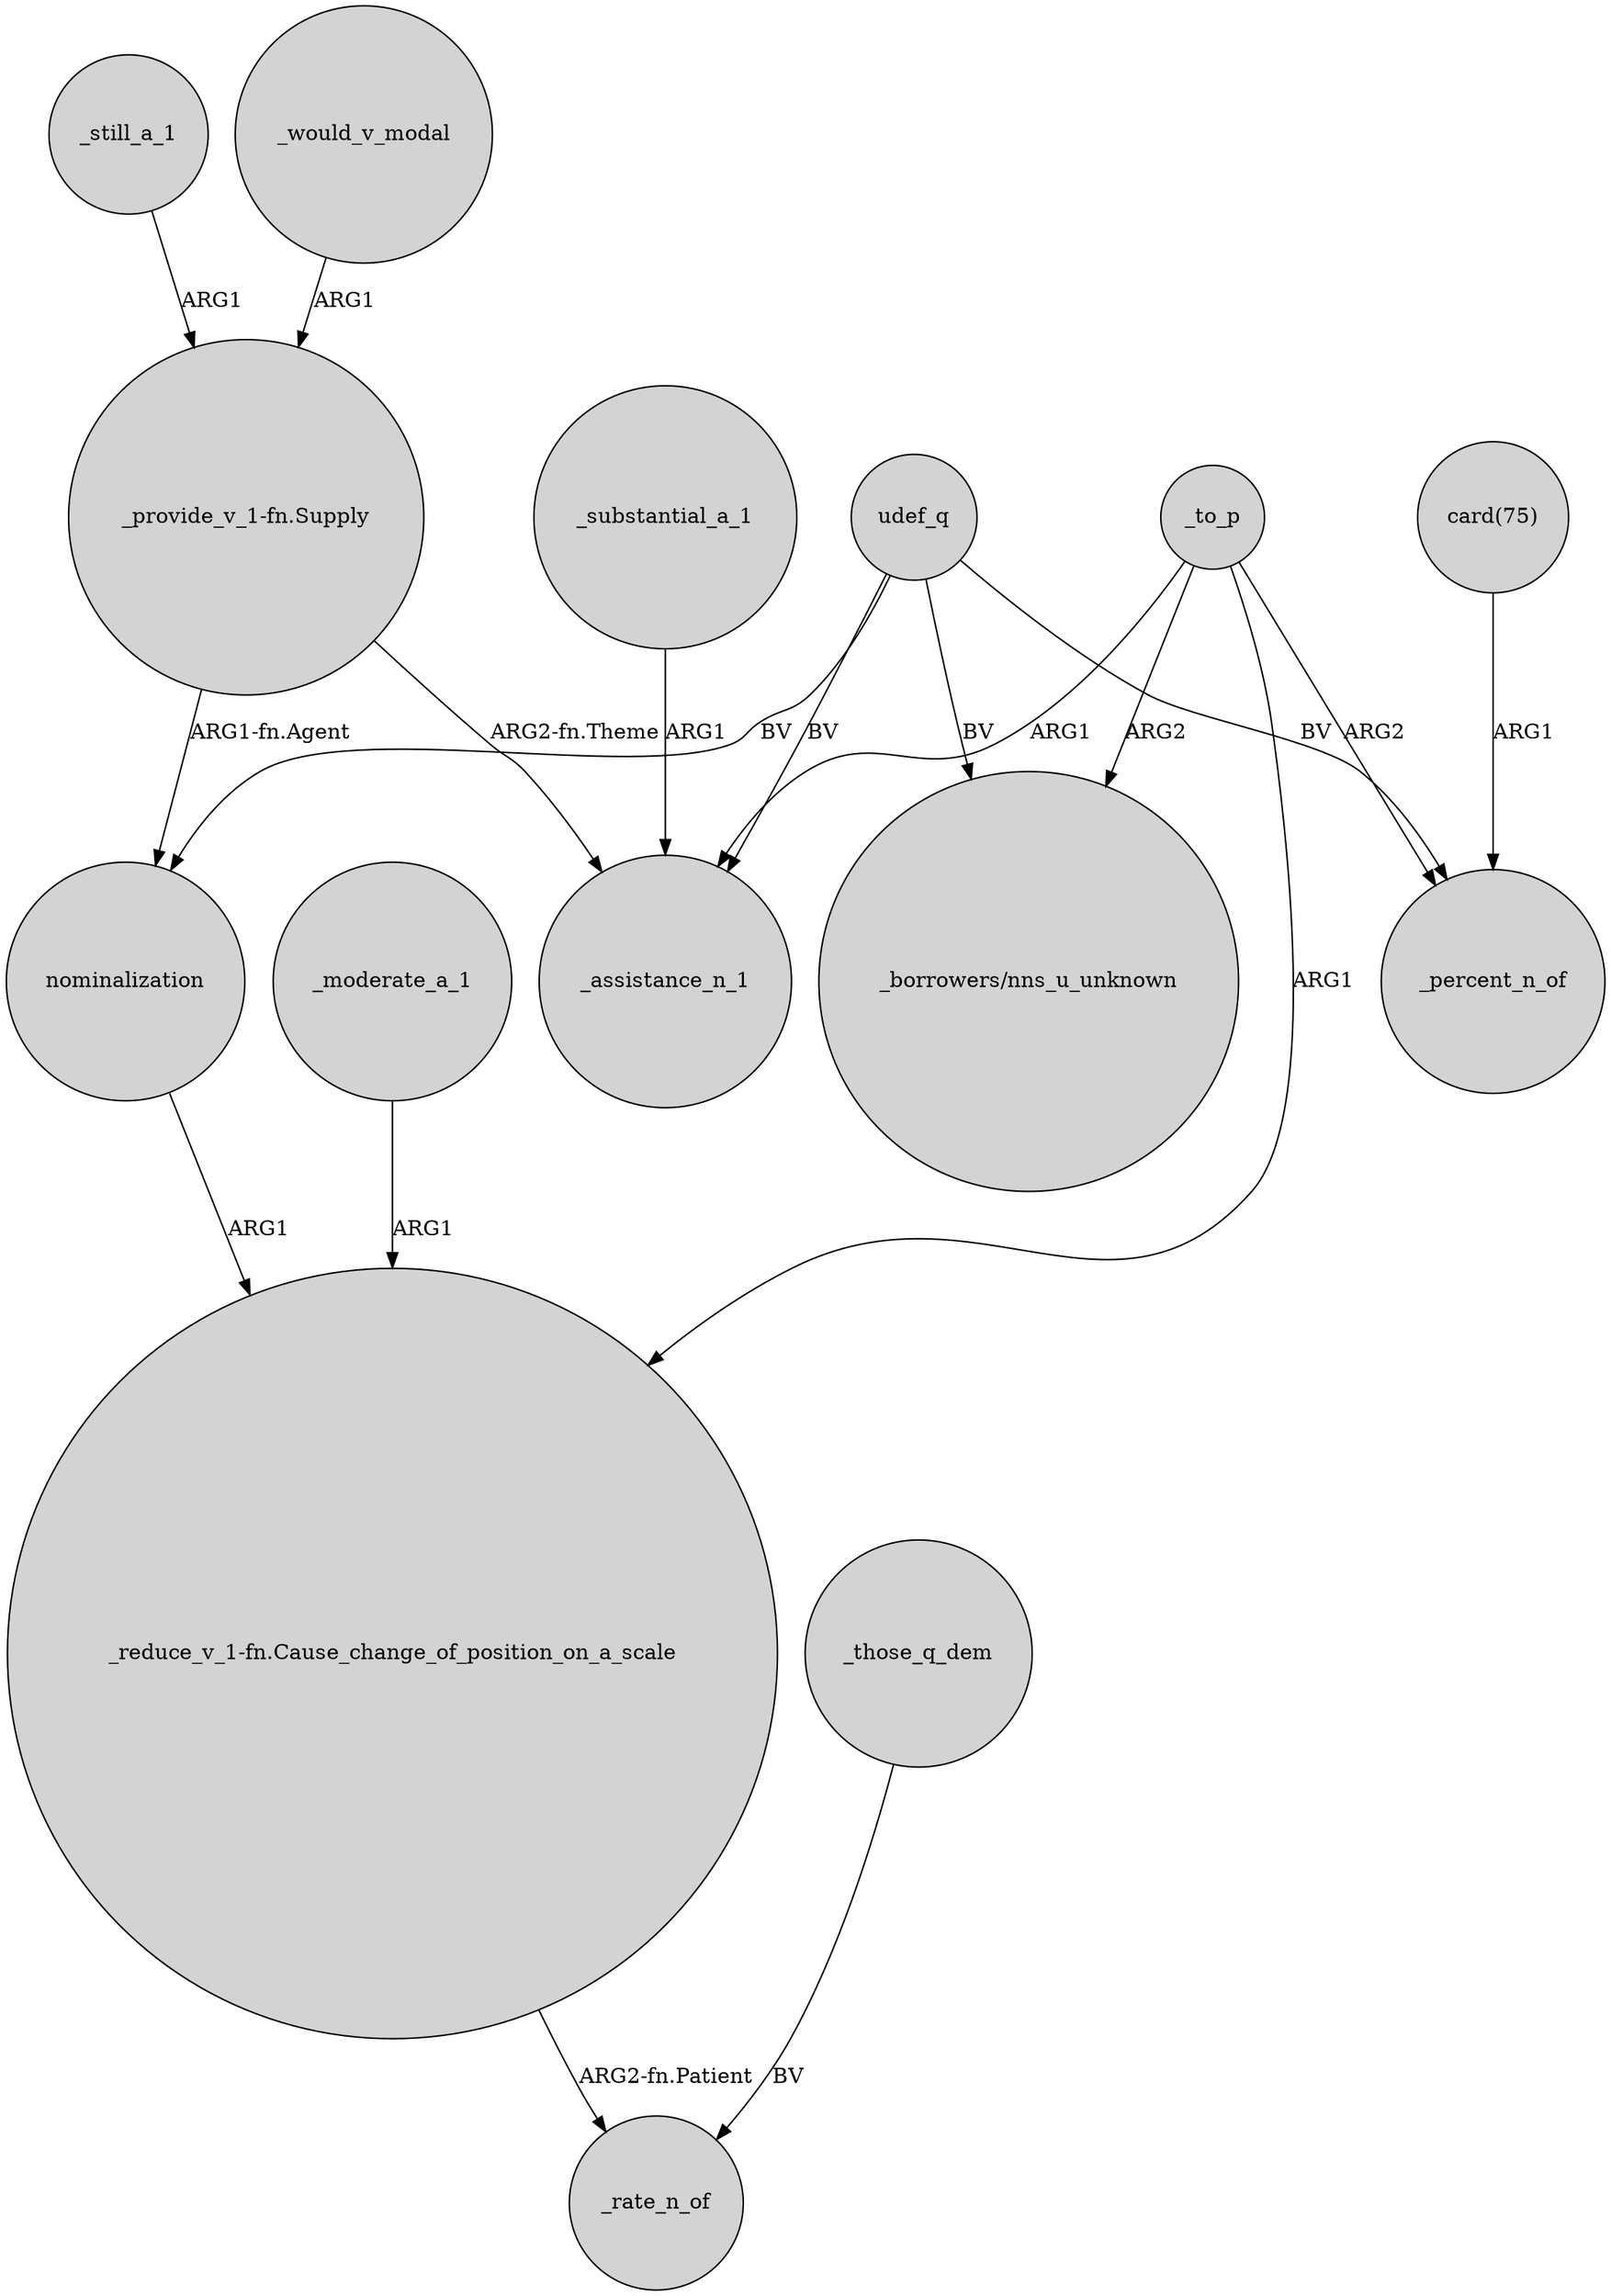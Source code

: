 digraph {
	node [shape=circle style=filled]
	udef_q -> _assistance_n_1 [label=BV]
	_substantial_a_1 -> _assistance_n_1 [label=ARG1]
	udef_q -> "_borrowers/nns_u_unknown" [label=BV]
	"_reduce_v_1-fn.Cause_change_of_position_on_a_scale" -> _rate_n_of [label="ARG2-fn.Patient"]
	_moderate_a_1 -> "_reduce_v_1-fn.Cause_change_of_position_on_a_scale" [label=ARG1]
	nominalization -> "_reduce_v_1-fn.Cause_change_of_position_on_a_scale" [label=ARG1]
	udef_q -> _percent_n_of [label=BV]
	_those_q_dem -> _rate_n_of [label=BV]
	"_provide_v_1-fn.Supply" -> _assistance_n_1 [label="ARG2-fn.Theme"]
	_to_p -> "_borrowers/nns_u_unknown" [label=ARG2]
	"card(75)" -> _percent_n_of [label=ARG1]
	_to_p -> _assistance_n_1 [label=ARG1]
	_still_a_1 -> "_provide_v_1-fn.Supply" [label=ARG1]
	"_provide_v_1-fn.Supply" -> nominalization [label="ARG1-fn.Agent"]
	udef_q -> nominalization [label=BV]
	_would_v_modal -> "_provide_v_1-fn.Supply" [label=ARG1]
	_to_p -> "_reduce_v_1-fn.Cause_change_of_position_on_a_scale" [label=ARG1]
	_to_p -> _percent_n_of [label=ARG2]
}
